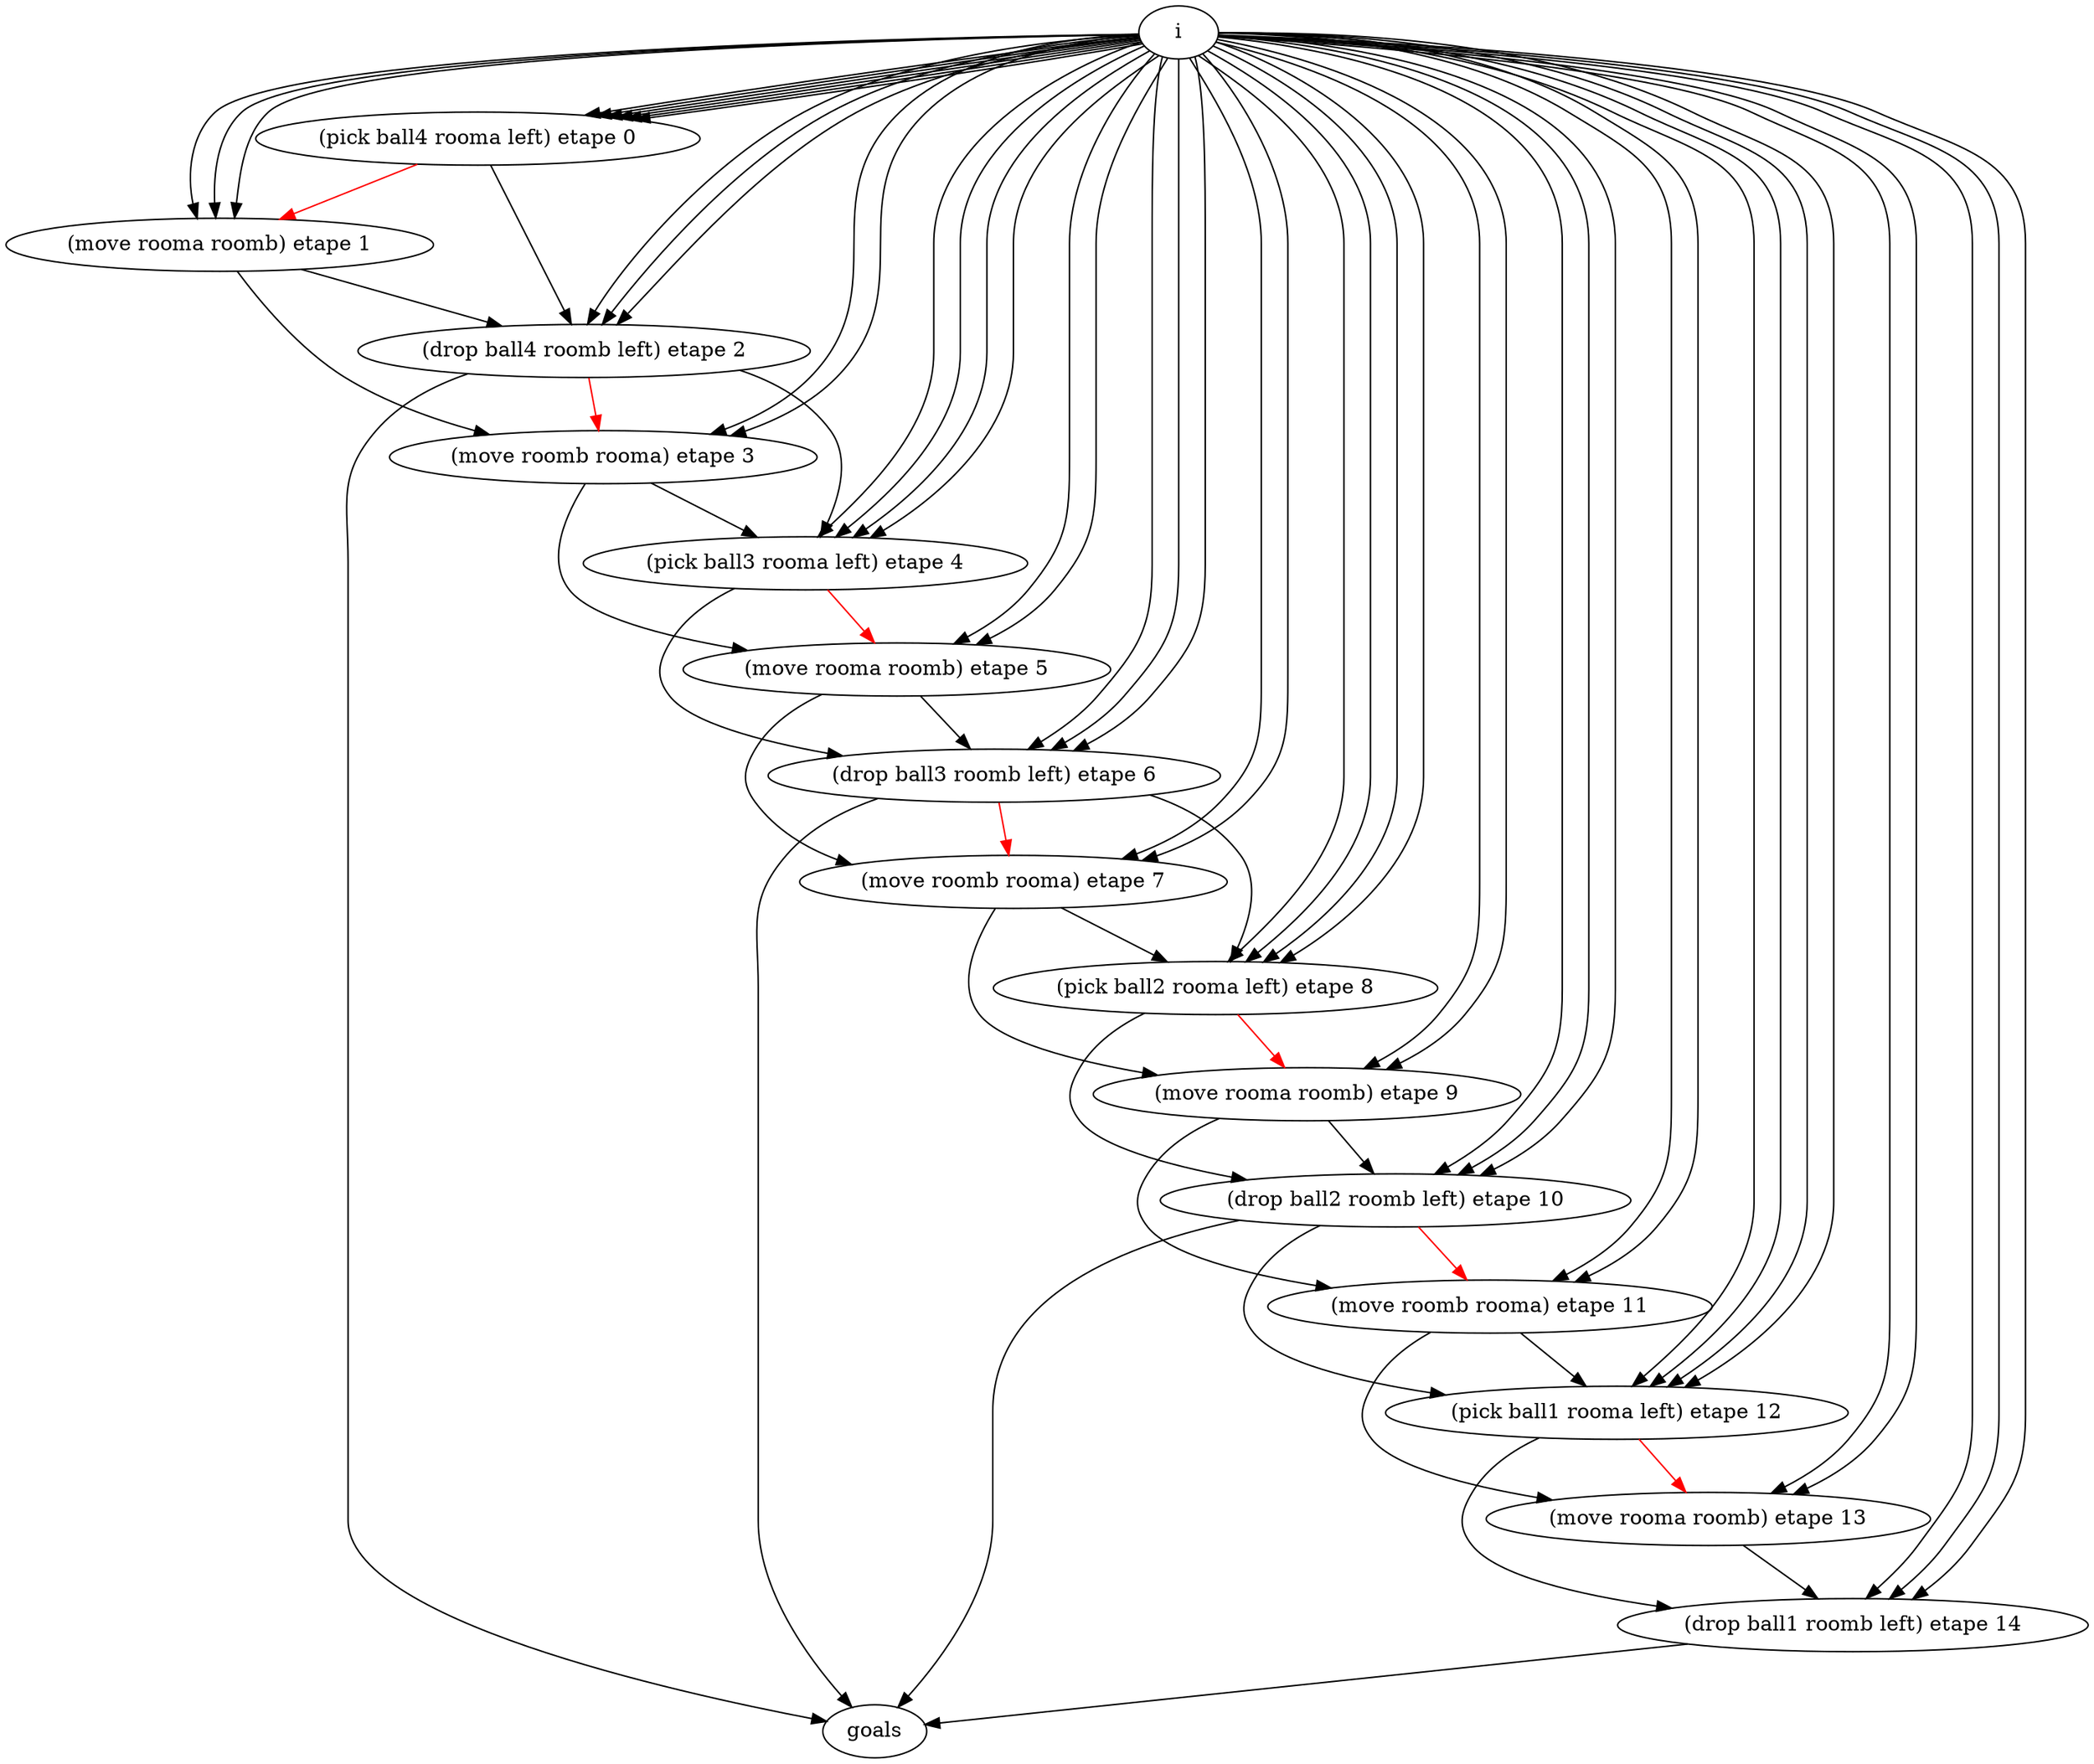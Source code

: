 digraph D { 
" i " -> "(pick ball4 rooma left) etape 0";
" i " -> "(pick ball4 rooma left) etape 0";
" i " -> "(pick ball4 rooma left) etape 0";
" i " -> "(pick ball4 rooma left) etape 0";
" i " -> "(pick ball4 rooma left) etape 0";
" i " -> "(pick ball4 rooma left) etape 0";
" i " -> "(move rooma roomb) etape 1";
" i " -> "(move rooma roomb) etape 1";
" i " -> "(move rooma roomb) etape 1";
" i " -> "(drop ball4 roomb left) etape 2";
" i " -> "(drop ball4 roomb left) etape 2";
" i " -> "(drop ball4 roomb left) etape 2";
"(move rooma roomb) etape 1" -> "(drop ball4 roomb left) etape 2";
"(pick ball4 rooma left) etape 0" -> "(drop ball4 roomb left) etape 2";
" i " -> "(move roomb rooma) etape 3";
" i " -> "(move roomb rooma) etape 3";
"(move rooma roomb) etape 1" -> "(move roomb rooma) etape 3";
" i " -> "(pick ball3 rooma left) etape 4";
" i " -> "(pick ball3 rooma left) etape 4";
" i " -> "(pick ball3 rooma left) etape 4";
"(move roomb rooma) etape 3" -> "(pick ball3 rooma left) etape 4";
" i " -> "(pick ball3 rooma left) etape 4";
"(drop ball4 roomb left) etape 2" -> "(pick ball3 rooma left) etape 4";
" i " -> "(move rooma roomb) etape 5";
" i " -> "(move rooma roomb) etape 5";
"(move roomb rooma) etape 3" -> "(move rooma roomb) etape 5";
" i " -> "(drop ball3 roomb left) etape 6";
" i " -> "(drop ball3 roomb left) etape 6";
" i " -> "(drop ball3 roomb left) etape 6";
"(move rooma roomb) etape 5" -> "(drop ball3 roomb left) etape 6";
"(pick ball3 rooma left) etape 4" -> "(drop ball3 roomb left) etape 6";
" i " -> "(move roomb rooma) etape 7";
" i " -> "(move roomb rooma) etape 7";
"(move rooma roomb) etape 5" -> "(move roomb rooma) etape 7";
" i " -> "(pick ball2 rooma left) etape 8";
" i " -> "(pick ball2 rooma left) etape 8";
" i " -> "(pick ball2 rooma left) etape 8";
"(move roomb rooma) etape 7" -> "(pick ball2 rooma left) etape 8";
" i " -> "(pick ball2 rooma left) etape 8";
"(drop ball3 roomb left) etape 6" -> "(pick ball2 rooma left) etape 8";
" i " -> "(move rooma roomb) etape 9";
" i " -> "(move rooma roomb) etape 9";
"(move roomb rooma) etape 7" -> "(move rooma roomb) etape 9";
" i " -> "(drop ball2 roomb left) etape 10";
" i " -> "(drop ball2 roomb left) etape 10";
" i " -> "(drop ball2 roomb left) etape 10";
"(move rooma roomb) etape 9" -> "(drop ball2 roomb left) etape 10";
"(pick ball2 rooma left) etape 8" -> "(drop ball2 roomb left) etape 10";
" i " -> "(move roomb rooma) etape 11";
" i " -> "(move roomb rooma) etape 11";
"(move rooma roomb) etape 9" -> "(move roomb rooma) etape 11";
" i " -> "(pick ball1 rooma left) etape 12";
" i " -> "(pick ball1 rooma left) etape 12";
" i " -> "(pick ball1 rooma left) etape 12";
"(move roomb rooma) etape 11" -> "(pick ball1 rooma left) etape 12";
" i " -> "(pick ball1 rooma left) etape 12";
"(drop ball2 roomb left) etape 10" -> "(pick ball1 rooma left) etape 12";
" i " -> "(move rooma roomb) etape 13";
" i " -> "(move rooma roomb) etape 13";
"(move roomb rooma) etape 11" -> "(move rooma roomb) etape 13";
" i " -> "(drop ball1 roomb left) etape 14";
" i " -> "(drop ball1 roomb left) etape 14";
" i " -> "(drop ball1 roomb left) etape 14";
"(move rooma roomb) etape 13" -> "(drop ball1 roomb left) etape 14";
"(pick ball1 rooma left) etape 12" -> "(drop ball1 roomb left) etape 14";
"(drop ball4 roomb left) etape 2" -> goals;
"(drop ball3 roomb left) etape 6" -> goals;
"(drop ball2 roomb left) etape 10" -> goals;
"(drop ball1 roomb left) etape 14" -> goals;
edge [color=red];
"(pick ball4 rooma left) etape 0" -> "(move rooma roomb) etape 1";
"(drop ball4 roomb left) etape 2" -> "(move roomb rooma) etape 3";
"(pick ball3 rooma left) etape 4" -> "(move rooma roomb) etape 5";
"(drop ball3 roomb left) etape 6" -> "(move roomb rooma) etape 7";
"(pick ball2 rooma left) etape 8" -> "(move rooma roomb) etape 9";
"(drop ball2 roomb left) etape 10" -> "(move roomb rooma) etape 11";
"(pick ball1 rooma left) etape 12" -> "(move rooma roomb) etape 13";
} 